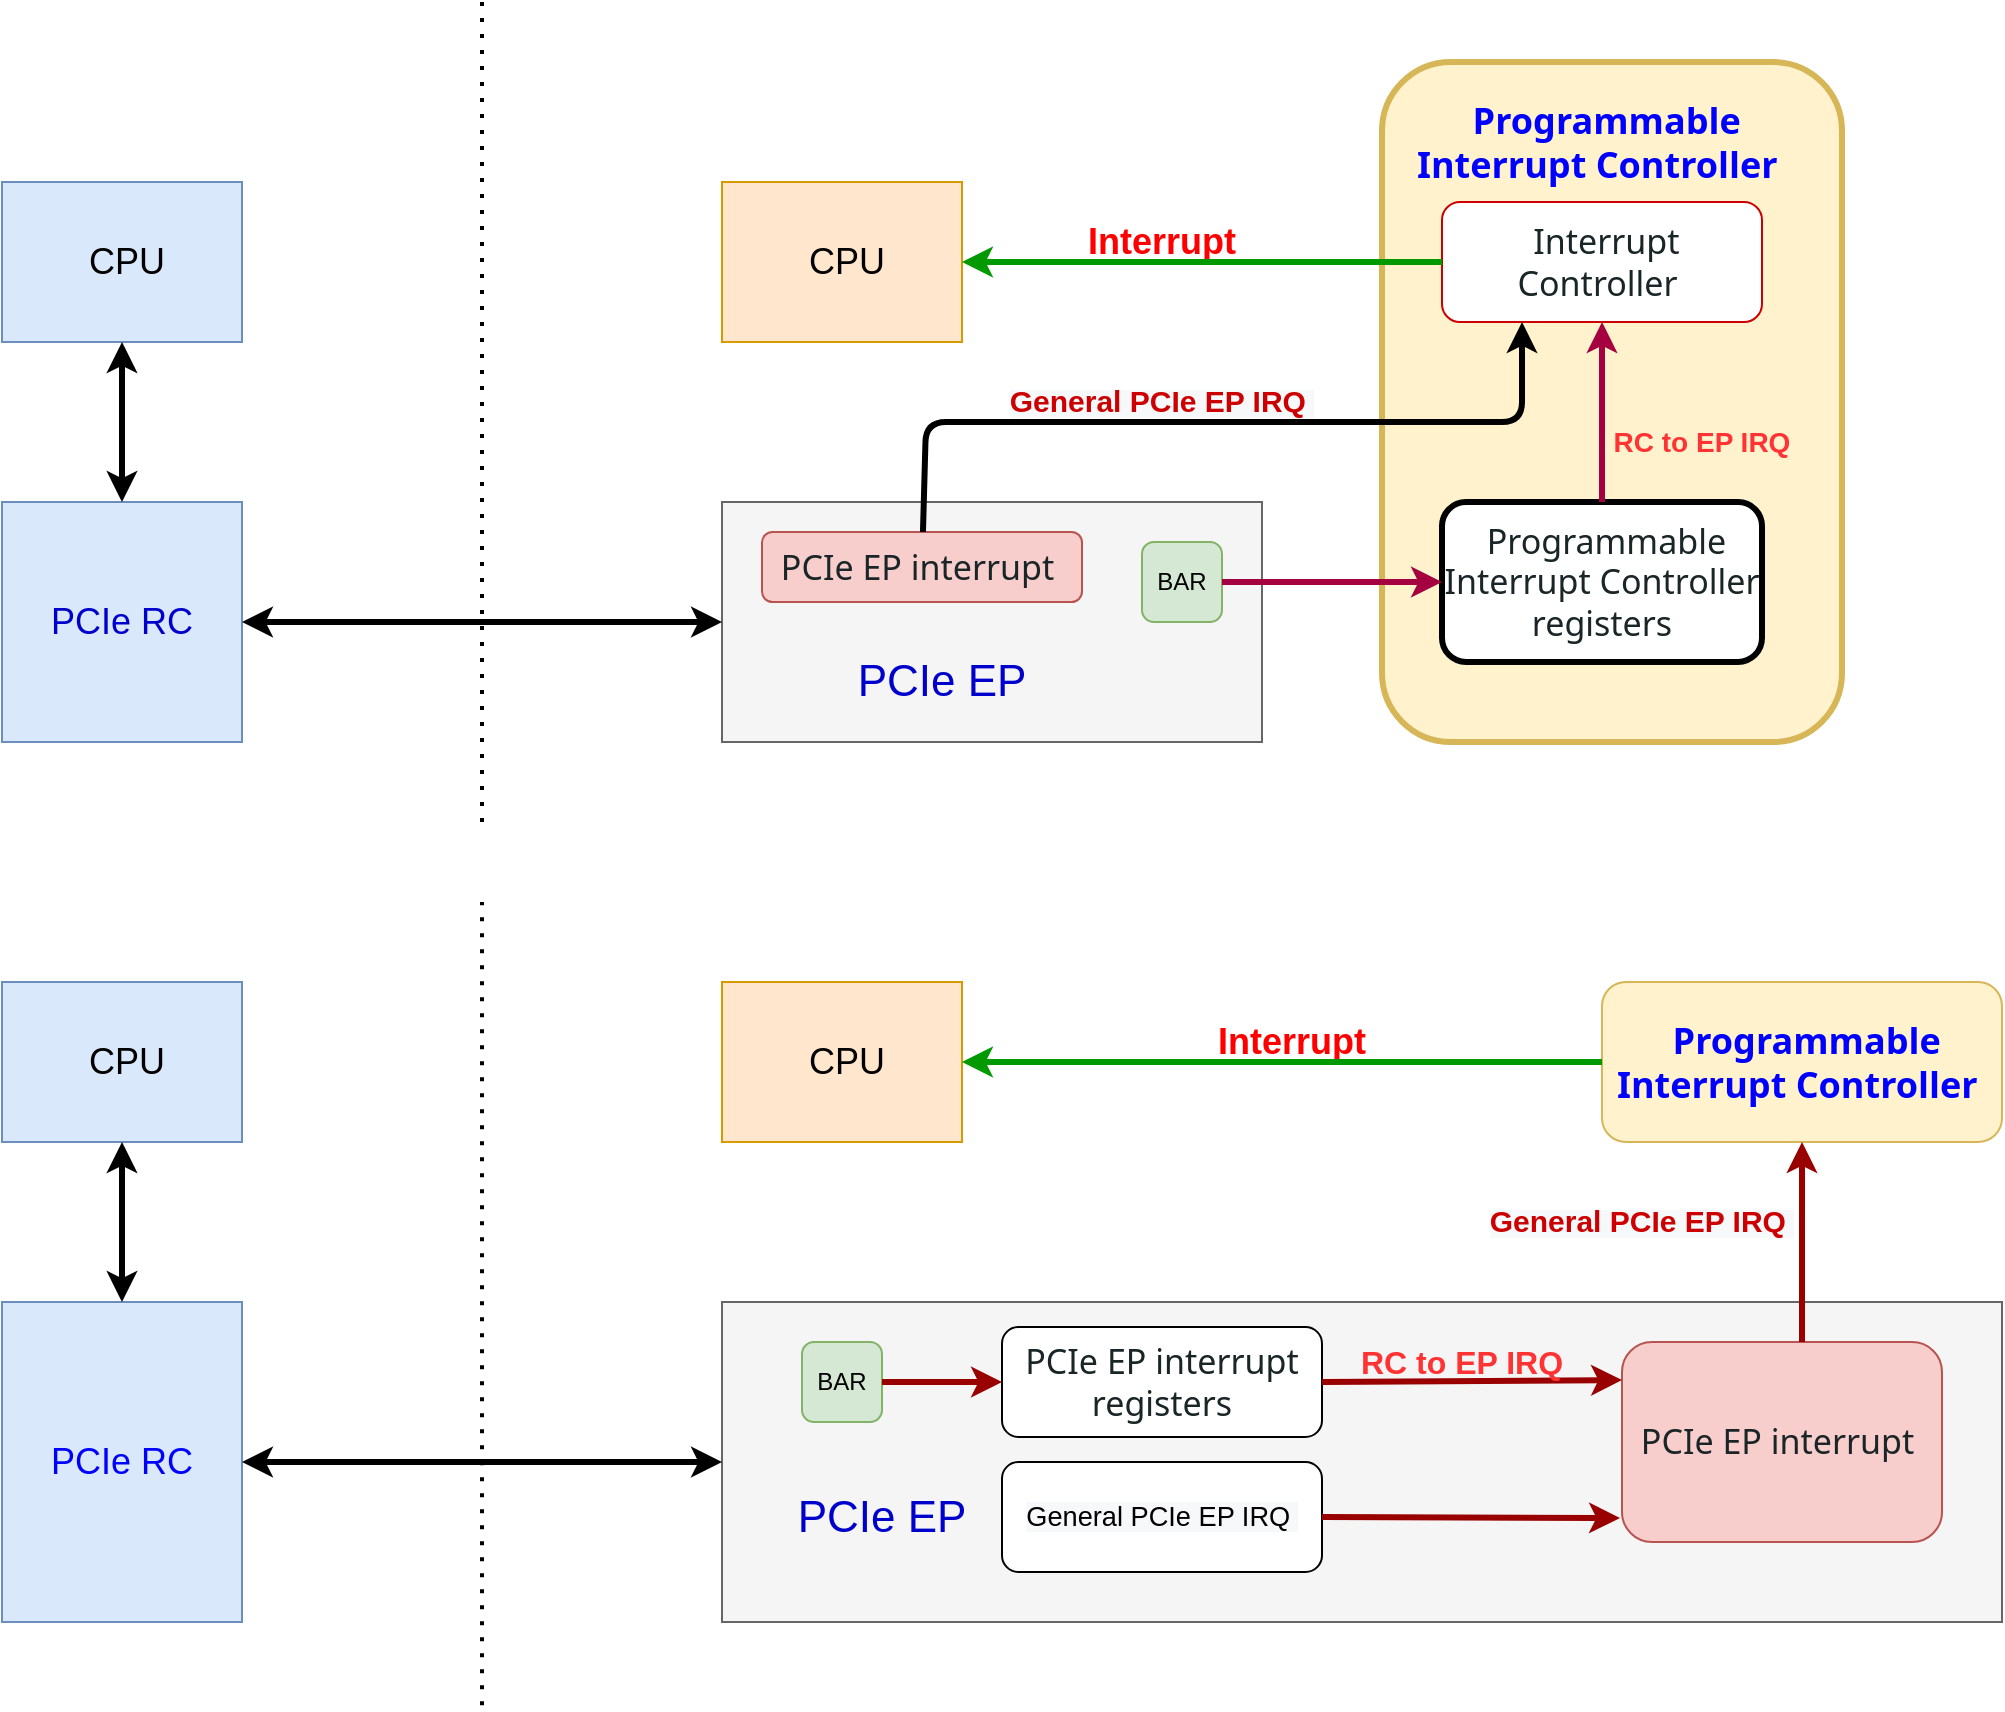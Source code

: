 <mxfile version="13.7.3" type="device"><diagram id="UN4IWr5PYkCjBziJqn9B" name="第 1 页"><mxGraphModel dx="1730" dy="998" grid="1" gridSize="10" guides="1" tooltips="1" connect="1" arrows="1" fold="1" page="1" pageScale="1" pageWidth="1169" pageHeight="1654" math="0" shadow="0"><root><mxCell id="0"/><mxCell id="1" parent="0"/><mxCell id="x9I-itqGm4SItNGhsiqT-69" value="" style="group" vertex="1" connectable="0" parent="1"><mxGeometry x="80" y="480" width="1000" height="401.6" as="geometry"/></mxCell><mxCell id="x9I-itqGm4SItNGhsiqT-38" value="&lt;font style=&quot;font-size: 18px&quot;&gt;&amp;nbsp;CPU&lt;/font&gt;" style="rounded=0;whiteSpace=wrap;html=1;fillColor=#dae8fc;strokeColor=#6c8ebf;" vertex="1" parent="x9I-itqGm4SItNGhsiqT-69"><mxGeometry y="40" width="120" height="80" as="geometry"/></mxCell><mxCell id="x9I-itqGm4SItNGhsiqT-39" value="&lt;font style=&quot;font-size: 18px&quot; color=&quot;#0000ff&quot;&gt;PCIe RC&lt;/font&gt;" style="rounded=0;whiteSpace=wrap;html=1;fillColor=#dae8fc;strokeColor=#6c8ebf;" vertex="1" parent="x9I-itqGm4SItNGhsiqT-69"><mxGeometry y="200" width="120" height="160" as="geometry"/></mxCell><mxCell id="x9I-itqGm4SItNGhsiqT-40" value="&lt;font style=&quot;font-size: 18px&quot;&gt;&amp;nbsp;CPU&lt;/font&gt;" style="rounded=0;whiteSpace=wrap;html=1;fillColor=#ffe6cc;strokeColor=#d79b00;" vertex="1" parent="x9I-itqGm4SItNGhsiqT-69"><mxGeometry x="360" y="40" width="120" height="80" as="geometry"/></mxCell><mxCell id="x9I-itqGm4SItNGhsiqT-41" value="" style="rounded=0;whiteSpace=wrap;html=1;fillColor=#f5f5f5;strokeColor=#666666;fontColor=#333333;" vertex="1" parent="x9I-itqGm4SItNGhsiqT-69"><mxGeometry x="360" y="200" width="640" height="160" as="geometry"/></mxCell><mxCell id="x9I-itqGm4SItNGhsiqT-42" value="" style="endArrow=classic;startArrow=classic;html=1;entryX=0.5;entryY=1;entryDx=0;entryDy=0;exitX=0.5;exitY=0;exitDx=0;exitDy=0;strokeWidth=3;" edge="1" parent="x9I-itqGm4SItNGhsiqT-69" source="x9I-itqGm4SItNGhsiqT-39" target="x9I-itqGm4SItNGhsiqT-38"><mxGeometry width="50" height="50" relative="1" as="geometry"><mxPoint x="30" y="190" as="sourcePoint"/><mxPoint x="80" y="140" as="targetPoint"/></mxGeometry></mxCell><mxCell id="x9I-itqGm4SItNGhsiqT-43" value="" style="endArrow=none;dashed=1;html=1;dashPattern=1 3;strokeWidth=2;" edge="1" parent="x9I-itqGm4SItNGhsiqT-69"><mxGeometry width="50" height="50" relative="1" as="geometry"><mxPoint x="240" y="401.6" as="sourcePoint"/><mxPoint x="240" as="targetPoint"/></mxGeometry></mxCell><mxCell id="x9I-itqGm4SItNGhsiqT-44" value="" style="endArrow=classic;startArrow=classic;html=1;exitX=1;exitY=0.5;exitDx=0;exitDy=0;entryX=0;entryY=0.5;entryDx=0;entryDy=0;strokeWidth=3;" edge="1" parent="x9I-itqGm4SItNGhsiqT-69" source="x9I-itqGm4SItNGhsiqT-39" target="x9I-itqGm4SItNGhsiqT-41"><mxGeometry width="50" height="50" relative="1" as="geometry"><mxPoint x="170" y="280" as="sourcePoint"/><mxPoint x="220" y="230" as="targetPoint"/></mxGeometry></mxCell><mxCell id="x9I-itqGm4SItNGhsiqT-45" value="BAR" style="rounded=1;whiteSpace=wrap;html=1;fillColor=#d5e8d4;strokeColor=#82b366;" vertex="1" parent="x9I-itqGm4SItNGhsiqT-69"><mxGeometry x="400" y="220" width="40" height="40" as="geometry"/></mxCell><mxCell id="x9I-itqGm4SItNGhsiqT-46" value="&lt;span style=&quot;font-family: &amp;#34;segoe ui&amp;#34; , &amp;#34;segoe wp&amp;#34; , &amp;#34;arial&amp;#34; , sans-serif&quot;&gt;&lt;font color=&quot;#0000ff&quot; size=&quot;1&quot;&gt;&lt;b style=&quot;font-size: 18px&quot;&gt;&amp;nbsp;Programmable Interrupt Controller&amp;nbsp;&lt;/b&gt;&lt;/font&gt;&lt;/span&gt;" style="rounded=1;whiteSpace=wrap;html=1;fillColor=#fff2cc;strokeColor=#d6b656;" vertex="1" parent="x9I-itqGm4SItNGhsiqT-69"><mxGeometry x="800" y="40" width="200" height="80" as="geometry"/></mxCell><mxCell id="x9I-itqGm4SItNGhsiqT-47" value="&lt;font style=&quot;font-size: 18px&quot; color=&quot;#ff0000&quot;&gt;&lt;b&gt;Interrupt&lt;/b&gt;&lt;/font&gt;" style="text;html=1;strokeColor=none;fillColor=none;align=center;verticalAlign=middle;whiteSpace=wrap;rounded=0;" vertex="1" parent="x9I-itqGm4SItNGhsiqT-69"><mxGeometry x="605" y="60" width="80" height="20" as="geometry"/></mxCell><mxCell id="x9I-itqGm4SItNGhsiqT-48" value="&lt;span style=&quot;color: rgb(25 , 37 , 39) ; font-family: &amp;#34;segoe ui&amp;#34; , &amp;#34;segoe wp&amp;#34; , &amp;#34;arial&amp;#34; , sans-serif ; font-size: 17px&quot;&gt;PCIe EP interrupt registers&lt;/span&gt;" style="rounded=1;whiteSpace=wrap;html=1;" vertex="1" parent="x9I-itqGm4SItNGhsiqT-69"><mxGeometry x="500" y="212.5" width="160" height="55" as="geometry"/></mxCell><mxCell id="x9I-itqGm4SItNGhsiqT-49" value="" style="endArrow=classic;html=1;exitX=1;exitY=0.5;exitDx=0;exitDy=0;entryX=0;entryY=0.5;entryDx=0;entryDy=0;strokeWidth=3;strokeColor=#990000;" edge="1" parent="x9I-itqGm4SItNGhsiqT-69" source="x9I-itqGm4SItNGhsiqT-45" target="x9I-itqGm4SItNGhsiqT-48"><mxGeometry width="50" height="50" relative="1" as="geometry"><mxPoint x="590" y="400" as="sourcePoint"/><mxPoint x="640" y="350" as="targetPoint"/></mxGeometry></mxCell><mxCell id="x9I-itqGm4SItNGhsiqT-51" value="" style="endArrow=classic;html=1;exitX=0;exitY=0.5;exitDx=0;exitDy=0;entryX=1;entryY=0.5;entryDx=0;entryDy=0;strokeWidth=3;strokeColor=#009900;" edge="1" parent="x9I-itqGm4SItNGhsiqT-69" source="x9I-itqGm4SItNGhsiqT-46" target="x9I-itqGm4SItNGhsiqT-40"><mxGeometry width="50" height="50" relative="1" as="geometry"><mxPoint x="490" y="190" as="sourcePoint"/><mxPoint x="540" y="140" as="targetPoint"/></mxGeometry></mxCell><mxCell id="x9I-itqGm4SItNGhsiqT-60" value="&lt;span style=&quot;color: rgb(25 , 37 , 39) ; font-family: &amp;#34;segoe ui&amp;#34; , &amp;#34;segoe wp&amp;#34; , &amp;#34;arial&amp;#34; , sans-serif ; font-size: 17px&quot;&gt;PCIe EP interrupt&amp;nbsp;&lt;/span&gt;" style="rounded=1;whiteSpace=wrap;html=1;fillColor=#f8cecc;strokeColor=#b85450;" vertex="1" parent="x9I-itqGm4SItNGhsiqT-69"><mxGeometry x="810" y="220" width="160" height="100" as="geometry"/></mxCell><mxCell id="x9I-itqGm4SItNGhsiqT-61" value="&lt;span style=&quot;font-size: 13.6px ; background-color: rgb(247 , 248 , 250)&quot;&gt;General PCIe EP IRQ&amp;nbsp;&lt;/span&gt;" style="rounded=1;whiteSpace=wrap;html=1;" vertex="1" parent="x9I-itqGm4SItNGhsiqT-69"><mxGeometry x="500" y="280" width="160" height="55" as="geometry"/></mxCell><mxCell id="x9I-itqGm4SItNGhsiqT-62" value="" style="endArrow=classic;html=1;strokeWidth=3;exitX=1;exitY=0.5;exitDx=0;exitDy=0;strokeColor=#990000;entryX=0;entryY=0.19;entryDx=0;entryDy=0;entryPerimeter=0;" edge="1" parent="x9I-itqGm4SItNGhsiqT-69" source="x9I-itqGm4SItNGhsiqT-48" target="x9I-itqGm4SItNGhsiqT-60"><mxGeometry width="50" height="50" relative="1" as="geometry"><mxPoint x="720" y="190" as="sourcePoint"/><mxPoint x="800" y="239" as="targetPoint"/></mxGeometry></mxCell><mxCell id="x9I-itqGm4SItNGhsiqT-63" value="&lt;font color=&quot;#ff3333&quot; size=&quot;1&quot;&gt;&lt;b style=&quot;font-size: 16px&quot;&gt;RC to EP IRQ&lt;/b&gt;&lt;/font&gt;" style="text;html=1;strokeColor=none;fillColor=none;align=center;verticalAlign=middle;whiteSpace=wrap;rounded=0;" vertex="1" parent="x9I-itqGm4SItNGhsiqT-69"><mxGeometry x="670" y="220" width="120" height="20" as="geometry"/></mxCell><mxCell id="x9I-itqGm4SItNGhsiqT-64" value="" style="endArrow=classic;html=1;strokeColor=#990000;strokeWidth=3;exitX=1;exitY=0.5;exitDx=0;exitDy=0;" edge="1" parent="x9I-itqGm4SItNGhsiqT-69" source="x9I-itqGm4SItNGhsiqT-61"><mxGeometry width="50" height="50" relative="1" as="geometry"><mxPoint x="620" y="450" as="sourcePoint"/><mxPoint x="809" y="308" as="targetPoint"/></mxGeometry></mxCell><mxCell id="x9I-itqGm4SItNGhsiqT-65" value="" style="endArrow=classic;html=1;strokeColor=#990000;strokeWidth=3;entryX=0.5;entryY=1;entryDx=0;entryDy=0;" edge="1" parent="x9I-itqGm4SItNGhsiqT-69" target="x9I-itqGm4SItNGhsiqT-46"><mxGeometry width="50" height="50" relative="1" as="geometry"><mxPoint x="900" y="220" as="sourcePoint"/><mxPoint x="790" y="140" as="targetPoint"/></mxGeometry></mxCell><mxCell id="x9I-itqGm4SItNGhsiqT-66" value="&lt;font style=&quot;font-size: 22px&quot; color=&quot;#0000cc&quot;&gt;PCIe EP&lt;/font&gt;" style="text;html=1;strokeColor=none;fillColor=none;align=center;verticalAlign=middle;whiteSpace=wrap;rounded=0;" vertex="1" parent="x9I-itqGm4SItNGhsiqT-69"><mxGeometry x="390" y="297.5" width="100" height="20" as="geometry"/></mxCell><mxCell id="x9I-itqGm4SItNGhsiqT-68" value="&lt;span style=&quot;line-height: 25.988px ; background-color: rgb(247 , 248 , 250)&quot;&gt;&lt;font color=&quot;#cc0000&quot; style=&quot;font-size: 15px&quot;&gt;&lt;b&gt;General PCIe EP IRQ&amp;nbsp;&lt;/b&gt;&lt;/font&gt;&lt;/span&gt;" style="text;html=1;strokeColor=none;fillColor=none;align=center;verticalAlign=middle;whiteSpace=wrap;rounded=0;" vertex="1" parent="x9I-itqGm4SItNGhsiqT-69"><mxGeometry x="740" y="150" width="160" height="20" as="geometry"/></mxCell><mxCell id="x9I-itqGm4SItNGhsiqT-70" value="" style="group" vertex="1" connectable="0" parent="1"><mxGeometry x="80" y="30" width="920" height="410" as="geometry"/></mxCell><mxCell id="x9I-itqGm4SItNGhsiqT-58" value="" style="rounded=1;whiteSpace=wrap;html=1;strokeColor=#d6b656;strokeWidth=3;fillColor=#fff2cc;" vertex="1" parent="x9I-itqGm4SItNGhsiqT-70"><mxGeometry x="690" y="30" width="230" height="340" as="geometry"/></mxCell><mxCell id="x9I-itqGm4SItNGhsiqT-1" value="&lt;font style=&quot;font-size: 18px&quot;&gt;&amp;nbsp;CPU&lt;/font&gt;" style="rounded=0;whiteSpace=wrap;html=1;fillColor=#dae8fc;strokeColor=#6c8ebf;" vertex="1" parent="x9I-itqGm4SItNGhsiqT-70"><mxGeometry y="90" width="120" height="80" as="geometry"/></mxCell><mxCell id="x9I-itqGm4SItNGhsiqT-2" value="&lt;font style=&quot;font-size: 18px&quot; color=&quot;#0000cc&quot;&gt;PCIe RC&lt;/font&gt;" style="rounded=0;whiteSpace=wrap;html=1;fillColor=#dae8fc;strokeColor=#6c8ebf;" vertex="1" parent="x9I-itqGm4SItNGhsiqT-70"><mxGeometry y="250" width="120" height="120" as="geometry"/></mxCell><mxCell id="x9I-itqGm4SItNGhsiqT-3" value="&lt;font style=&quot;font-size: 18px&quot;&gt;&amp;nbsp;CPU&lt;/font&gt;" style="rounded=0;whiteSpace=wrap;html=1;fillColor=#ffe6cc;strokeColor=#d79b00;" vertex="1" parent="x9I-itqGm4SItNGhsiqT-70"><mxGeometry x="360" y="90" width="120" height="80" as="geometry"/></mxCell><mxCell id="x9I-itqGm4SItNGhsiqT-4" value="" style="rounded=0;whiteSpace=wrap;html=1;fillColor=#f5f5f5;strokeColor=#666666;fontColor=#333333;" vertex="1" parent="x9I-itqGm4SItNGhsiqT-70"><mxGeometry x="360" y="250" width="270" height="120" as="geometry"/></mxCell><mxCell id="x9I-itqGm4SItNGhsiqT-5" value="" style="endArrow=classic;startArrow=classic;html=1;entryX=0.5;entryY=1;entryDx=0;entryDy=0;exitX=0.5;exitY=0;exitDx=0;exitDy=0;strokeWidth=3;" edge="1" parent="x9I-itqGm4SItNGhsiqT-70" source="x9I-itqGm4SItNGhsiqT-2" target="x9I-itqGm4SItNGhsiqT-1"><mxGeometry width="50" height="50" relative="1" as="geometry"><mxPoint x="30" y="240" as="sourcePoint"/><mxPoint x="80" y="190" as="targetPoint"/></mxGeometry></mxCell><mxCell id="x9I-itqGm4SItNGhsiqT-6" value="" style="endArrow=none;dashed=1;html=1;dashPattern=1 3;strokeWidth=2;" edge="1" parent="x9I-itqGm4SItNGhsiqT-70"><mxGeometry width="50" height="50" relative="1" as="geometry"><mxPoint x="240" y="410" as="sourcePoint"/><mxPoint x="240" as="targetPoint"/></mxGeometry></mxCell><mxCell id="x9I-itqGm4SItNGhsiqT-7" value="" style="endArrow=classic;startArrow=classic;html=1;exitX=1;exitY=0.5;exitDx=0;exitDy=0;entryX=0;entryY=0.5;entryDx=0;entryDy=0;strokeWidth=3;" edge="1" parent="x9I-itqGm4SItNGhsiqT-70" source="x9I-itqGm4SItNGhsiqT-2" target="x9I-itqGm4SItNGhsiqT-4"><mxGeometry width="50" height="50" relative="1" as="geometry"><mxPoint x="170" y="330" as="sourcePoint"/><mxPoint x="220" y="280" as="targetPoint"/></mxGeometry></mxCell><mxCell id="x9I-itqGm4SItNGhsiqT-8" value="BAR" style="rounded=1;whiteSpace=wrap;html=1;fillColor=#d5e8d4;strokeColor=#82b366;" vertex="1" parent="x9I-itqGm4SItNGhsiqT-70"><mxGeometry x="570" y="270" width="40" height="40" as="geometry"/></mxCell><mxCell id="x9I-itqGm4SItNGhsiqT-11" value="&lt;span style=&quot;color: rgb(25 , 37 , 39) ; font-family: &amp;#34;segoe ui&amp;#34; , &amp;#34;segoe wp&amp;#34; , &amp;#34;arial&amp;#34; , sans-serif ; font-size: 17px&quot;&gt;&amp;nbsp;Interrupt Controller&amp;nbsp;&lt;/span&gt;" style="rounded=1;whiteSpace=wrap;html=1;strokeColor=#CC0000;" vertex="1" parent="x9I-itqGm4SItNGhsiqT-70"><mxGeometry x="720" y="100" width="160" height="60" as="geometry"/></mxCell><mxCell id="x9I-itqGm4SItNGhsiqT-15" value="&lt;font style=&quot;font-size: 18px&quot; color=&quot;#ff0000&quot;&gt;&lt;b&gt;Interrupt&lt;/b&gt;&lt;/font&gt;" style="text;html=1;strokeColor=none;fillColor=none;align=center;verticalAlign=middle;whiteSpace=wrap;rounded=0;" vertex="1" parent="x9I-itqGm4SItNGhsiqT-70"><mxGeometry x="540" y="110" width="80" height="20" as="geometry"/></mxCell><mxCell id="x9I-itqGm4SItNGhsiqT-16" value="&lt;span style=&quot;color: rgb(25 , 37 , 39) ; font-family: &amp;#34;segoe ui&amp;#34; , &amp;#34;segoe wp&amp;#34; , &amp;#34;arial&amp;#34; , sans-serif ; font-size: 17px&quot;&gt;&amp;nbsp;Programmable Interrupt Controller registers&lt;/span&gt;" style="rounded=1;whiteSpace=wrap;html=1;strokeWidth=3;" vertex="1" parent="x9I-itqGm4SItNGhsiqT-70"><mxGeometry x="720" y="250" width="160" height="80" as="geometry"/></mxCell><mxCell id="x9I-itqGm4SItNGhsiqT-17" value="" style="endArrow=classic;html=1;exitX=1;exitY=0.5;exitDx=0;exitDy=0;entryX=0;entryY=0.5;entryDx=0;entryDy=0;fillColor=#d80073;strokeColor=#A50040;strokeWidth=3;" edge="1" parent="x9I-itqGm4SItNGhsiqT-70" source="x9I-itqGm4SItNGhsiqT-8" target="x9I-itqGm4SItNGhsiqT-16"><mxGeometry width="50" height="50" relative="1" as="geometry"><mxPoint x="650" y="290" as="sourcePoint"/><mxPoint x="680" y="400" as="targetPoint"/></mxGeometry></mxCell><mxCell id="x9I-itqGm4SItNGhsiqT-18" value="" style="endArrow=classic;html=1;entryX=0.5;entryY=1;entryDx=0;entryDy=0;exitX=0.5;exitY=0;exitDx=0;exitDy=0;fillColor=#d80073;strokeColor=#A50040;jumpSize=10;strokeWidth=3;" edge="1" parent="x9I-itqGm4SItNGhsiqT-70" source="x9I-itqGm4SItNGhsiqT-16" target="x9I-itqGm4SItNGhsiqT-11"><mxGeometry width="50" height="50" relative="1" as="geometry"><mxPoint x="610" y="490" as="sourcePoint"/><mxPoint x="660" y="440" as="targetPoint"/></mxGeometry></mxCell><mxCell id="x9I-itqGm4SItNGhsiqT-19" value="" style="endArrow=classic;html=1;exitX=0;exitY=0.5;exitDx=0;exitDy=0;entryX=1;entryY=0.5;entryDx=0;entryDy=0;strokeWidth=3;strokeColor=#009900;" edge="1" parent="x9I-itqGm4SItNGhsiqT-70" source="x9I-itqGm4SItNGhsiqT-11" target="x9I-itqGm4SItNGhsiqT-3"><mxGeometry width="50" height="50" relative="1" as="geometry"><mxPoint x="490" y="240" as="sourcePoint"/><mxPoint x="540" y="190" as="targetPoint"/></mxGeometry></mxCell><mxCell id="x9I-itqGm4SItNGhsiqT-52" value="&lt;font color=&quot;#ff3333&quot; size=&quot;1&quot;&gt;&lt;b style=&quot;font-size: 14px&quot;&gt;RC to EP IRQ&lt;/b&gt;&lt;/font&gt;" style="text;html=1;strokeColor=none;fillColor=none;align=center;verticalAlign=middle;whiteSpace=wrap;rounded=0;" vertex="1" parent="x9I-itqGm4SItNGhsiqT-70"><mxGeometry x="800" y="210" width="100" height="20" as="geometry"/></mxCell><mxCell id="x9I-itqGm4SItNGhsiqT-53" value="&lt;span style=&quot;color: rgb(25 , 37 , 39) ; font-family: &amp;#34;segoe ui&amp;#34; , &amp;#34;segoe wp&amp;#34; , &amp;#34;arial&amp;#34; , sans-serif ; font-size: 17px&quot;&gt;PCIe EP interrupt&amp;nbsp;&lt;/span&gt;" style="rounded=1;whiteSpace=wrap;html=1;fillColor=#f8cecc;strokeColor=#b85450;" vertex="1" parent="x9I-itqGm4SItNGhsiqT-70"><mxGeometry x="380" y="265" width="160" height="35" as="geometry"/></mxCell><mxCell id="x9I-itqGm4SItNGhsiqT-54" value="&lt;font style=&quot;font-size: 22px&quot; color=&quot;#0000cc&quot;&gt;PCIe EP&lt;/font&gt;" style="text;html=1;strokeColor=none;fillColor=none;align=center;verticalAlign=middle;whiteSpace=wrap;rounded=0;" vertex="1" parent="x9I-itqGm4SItNGhsiqT-70"><mxGeometry x="420" y="330" width="100" height="20" as="geometry"/></mxCell><mxCell id="x9I-itqGm4SItNGhsiqT-56" value="" style="endArrow=classic;html=1;strokeWidth=3;entryX=0.25;entryY=1;entryDx=0;entryDy=0;" edge="1" parent="x9I-itqGm4SItNGhsiqT-70" source="x9I-itqGm4SItNGhsiqT-53" target="x9I-itqGm4SItNGhsiqT-11"><mxGeometry width="50" height="50" relative="1" as="geometry"><mxPoint x="420" y="240" as="sourcePoint"/><mxPoint x="470" y="190" as="targetPoint"/><Array as="points"><mxPoint x="462" y="210"/><mxPoint x="760" y="210"/></Array></mxGeometry></mxCell><mxCell id="x9I-itqGm4SItNGhsiqT-57" value="&lt;span style=&quot;line-height: 25.988px ; background-color: rgb(247 , 248 , 250)&quot;&gt;&lt;font color=&quot;#cc0000&quot; style=&quot;font-size: 15px&quot;&gt;&lt;b&gt;General PCIe EP IRQ&amp;nbsp;&lt;/b&gt;&lt;/font&gt;&lt;/span&gt;" style="text;html=1;strokeColor=none;fillColor=none;align=center;verticalAlign=middle;whiteSpace=wrap;rounded=0;" vertex="1" parent="x9I-itqGm4SItNGhsiqT-70"><mxGeometry x="500" y="190" width="160" height="20" as="geometry"/></mxCell><mxCell id="x9I-itqGm4SItNGhsiqT-59" value="&lt;span style=&quot;font-family: &amp;#34;segoe ui&amp;#34; , &amp;#34;segoe wp&amp;#34; , &amp;#34;arial&amp;#34; , sans-serif&quot;&gt;&lt;font style=&quot;font-size: 18px&quot; color=&quot;#0000ff&quot;&gt;&lt;b&gt;&amp;nbsp;Programmable Interrupt Controller&amp;nbsp;&lt;/b&gt;&lt;/font&gt;&lt;/span&gt;" style="text;html=1;strokeColor=none;fillColor=none;align=center;verticalAlign=middle;whiteSpace=wrap;rounded=0;" vertex="1" parent="x9I-itqGm4SItNGhsiqT-70"><mxGeometry x="685" y="60" width="230" height="20" as="geometry"/></mxCell></root></mxGraphModel></diagram></mxfile>